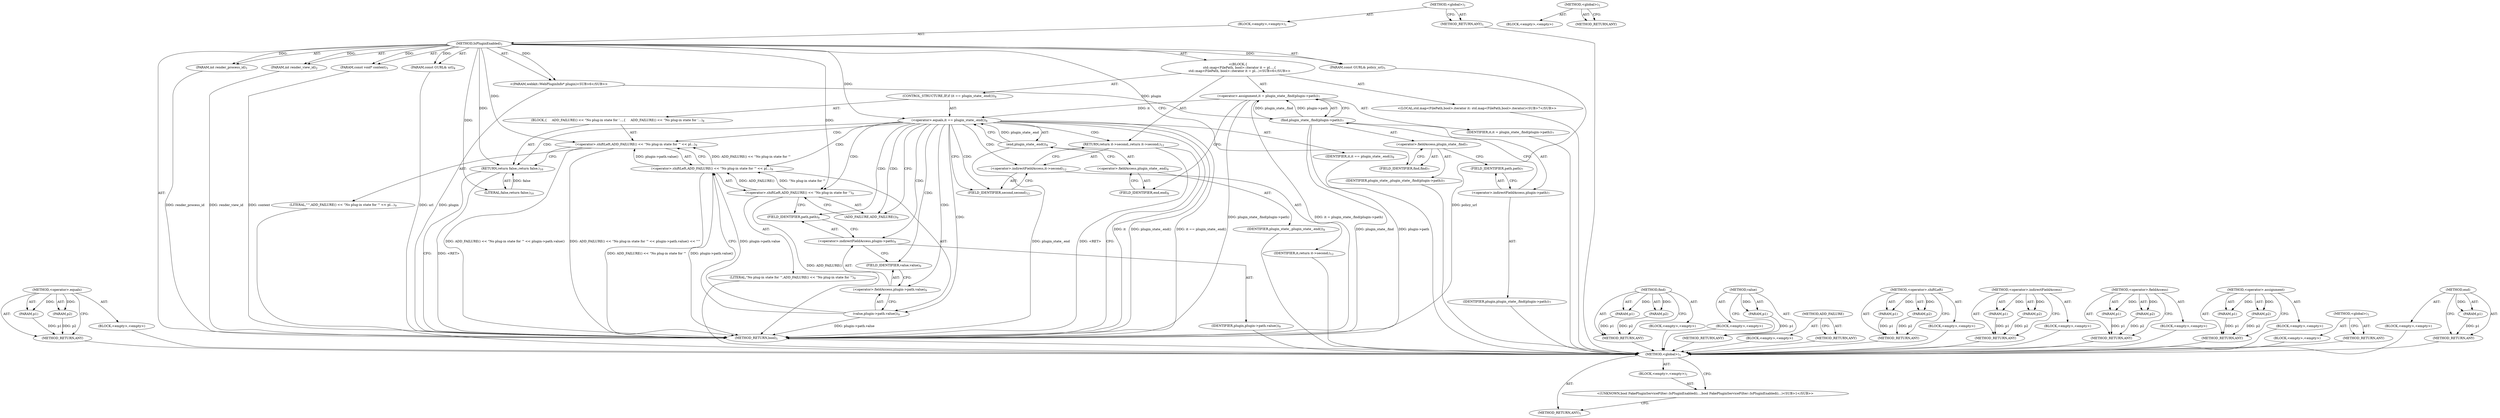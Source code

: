 digraph "&lt;global&gt;" {
vulnerable_103 [label=<(METHOD,&lt;operator&gt;.equals)>];
vulnerable_104 [label=<(PARAM,p1)>];
vulnerable_105 [label=<(PARAM,p2)>];
vulnerable_106 [label=<(BLOCK,&lt;empty&gt;,&lt;empty&gt;)>];
vulnerable_107 [label=<(METHOD_RETURN,ANY)>];
vulnerable_6 [label=<(METHOD,&lt;global&gt;)<SUB>1</SUB>>];
vulnerable_7 [label=<(BLOCK,&lt;empty&gt;,&lt;empty&gt;)<SUB>1</SUB>>];
vulnerable_8 [label=<(METHOD,IsPluginEnabled)<SUB>1</SUB>>];
vulnerable_9 [label=<(PARAM,int render_process_id)<SUB>1</SUB>>];
vulnerable_10 [label=<(PARAM,int render_view_id)<SUB>2</SUB>>];
vulnerable_11 [label=<(PARAM,const void* context)<SUB>3</SUB>>];
vulnerable_12 [label=<(PARAM,const GURL&amp; url)<SUB>4</SUB>>];
vulnerable_13 [label=<(PARAM,const GURL&amp; policy_url)<SUB>5</SUB>>];
vulnerable_14 [label="<(PARAM,webkit::WebPluginInfo* plugin)<SUB>6</SUB>>"];
vulnerable_15 [label="<(BLOCK,{
   std::map&lt;FilePath, bool&gt;::iterator it = pl...,{
   std::map&lt;FilePath, bool&gt;::iterator it = pl...)<SUB>6</SUB>>"];
vulnerable_16 [label="<(LOCAL,std.map&lt;FilePath,bool&gt;.iterator it: std.map&lt;FilePath,bool&gt;.iterator)<SUB>7</SUB>>"];
vulnerable_17 [label=<(&lt;operator&gt;.assignment,it = plugin_state_.find(plugin-&gt;path))<SUB>7</SUB>>];
vulnerable_18 [label=<(IDENTIFIER,it,it = plugin_state_.find(plugin-&gt;path))<SUB>7</SUB>>];
vulnerable_19 [label=<(find,plugin_state_.find(plugin-&gt;path))<SUB>7</SUB>>];
vulnerable_20 [label=<(&lt;operator&gt;.fieldAccess,plugin_state_.find)<SUB>7</SUB>>];
vulnerable_21 [label=<(IDENTIFIER,plugin_state_,plugin_state_.find(plugin-&gt;path))<SUB>7</SUB>>];
vulnerable_22 [label=<(FIELD_IDENTIFIER,find,find)<SUB>7</SUB>>];
vulnerable_23 [label=<(&lt;operator&gt;.indirectFieldAccess,plugin-&gt;path)<SUB>7</SUB>>];
vulnerable_24 [label=<(IDENTIFIER,plugin,plugin_state_.find(plugin-&gt;path))<SUB>7</SUB>>];
vulnerable_25 [label=<(FIELD_IDENTIFIER,path,path)<SUB>7</SUB>>];
vulnerable_26 [label=<(CONTROL_STRUCTURE,IF,if (it == plugin_state_.end()))<SUB>8</SUB>>];
vulnerable_27 [label=<(&lt;operator&gt;.equals,it == plugin_state_.end())<SUB>8</SUB>>];
vulnerable_28 [label=<(IDENTIFIER,it,it == plugin_state_.end())<SUB>8</SUB>>];
vulnerable_29 [label=<(end,plugin_state_.end())<SUB>8</SUB>>];
vulnerable_30 [label=<(&lt;operator&gt;.fieldAccess,plugin_state_.end)<SUB>8</SUB>>];
vulnerable_31 [label=<(IDENTIFIER,plugin_state_,plugin_state_.end())<SUB>8</SUB>>];
vulnerable_32 [label=<(FIELD_IDENTIFIER,end,end)<SUB>8</SUB>>];
vulnerable_33 [label=<(BLOCK,{
     ADD_FAILURE() &lt;&lt; &quot;No plug-in state for '...,{
     ADD_FAILURE() &lt;&lt; &quot;No plug-in state for '...)<SUB>8</SUB>>];
vulnerable_34 [label=<(&lt;operator&gt;.shiftLeft,ADD_FAILURE() &lt;&lt; &quot;No plug-in state for '&quot; &lt;&lt; pl...)<SUB>9</SUB>>];
vulnerable_35 [label=<(&lt;operator&gt;.shiftLeft,ADD_FAILURE() &lt;&lt; &quot;No plug-in state for '&quot; &lt;&lt; pl...)<SUB>9</SUB>>];
vulnerable_36 [label=<(&lt;operator&gt;.shiftLeft,ADD_FAILURE() &lt;&lt; &quot;No plug-in state for '&quot;)<SUB>9</SUB>>];
vulnerable_37 [label=<(ADD_FAILURE,ADD_FAILURE())<SUB>9</SUB>>];
vulnerable_38 [label=<(LITERAL,&quot;No plug-in state for '&quot;,ADD_FAILURE() &lt;&lt; &quot;No plug-in state for '&quot;)<SUB>9</SUB>>];
vulnerable_39 [label=<(value,plugin-&gt;path.value())<SUB>9</SUB>>];
vulnerable_40 [label=<(&lt;operator&gt;.fieldAccess,plugin-&gt;path.value)<SUB>9</SUB>>];
vulnerable_41 [label=<(&lt;operator&gt;.indirectFieldAccess,plugin-&gt;path)<SUB>9</SUB>>];
vulnerable_42 [label=<(IDENTIFIER,plugin,plugin-&gt;path.value())<SUB>9</SUB>>];
vulnerable_43 [label=<(FIELD_IDENTIFIER,path,path)<SUB>9</SUB>>];
vulnerable_44 [label=<(FIELD_IDENTIFIER,value,value)<SUB>9</SUB>>];
vulnerable_45 [label=<(LITERAL,&quot;'&quot;,ADD_FAILURE() &lt;&lt; &quot;No plug-in state for '&quot; &lt;&lt; pl...)<SUB>9</SUB>>];
vulnerable_46 [label=<(RETURN,return false;,return false;)<SUB>10</SUB>>];
vulnerable_47 [label=<(LITERAL,false,return false;)<SUB>10</SUB>>];
vulnerable_48 [label=<(RETURN,return it-&gt;second;,return it-&gt;second;)<SUB>12</SUB>>];
vulnerable_49 [label=<(&lt;operator&gt;.indirectFieldAccess,it-&gt;second)<SUB>12</SUB>>];
vulnerable_50 [label=<(IDENTIFIER,it,return it-&gt;second;)<SUB>12</SUB>>];
vulnerable_51 [label=<(FIELD_IDENTIFIER,second,second)<SUB>12</SUB>>];
vulnerable_52 [label=<(METHOD_RETURN,bool)<SUB>1</SUB>>];
vulnerable_54 [label=<(METHOD_RETURN,ANY)<SUB>1</SUB>>];
vulnerable_88 [label=<(METHOD,find)>];
vulnerable_89 [label=<(PARAM,p1)>];
vulnerable_90 [label=<(PARAM,p2)>];
vulnerable_91 [label=<(BLOCK,&lt;empty&gt;,&lt;empty&gt;)>];
vulnerable_92 [label=<(METHOD_RETURN,ANY)>];
vulnerable_120 [label=<(METHOD,value)>];
vulnerable_121 [label=<(PARAM,p1)>];
vulnerable_122 [label=<(BLOCK,&lt;empty&gt;,&lt;empty&gt;)>];
vulnerable_123 [label=<(METHOD_RETURN,ANY)>];
vulnerable_117 [label=<(METHOD,ADD_FAILURE)>];
vulnerable_118 [label=<(BLOCK,&lt;empty&gt;,&lt;empty&gt;)>];
vulnerable_119 [label=<(METHOD_RETURN,ANY)>];
vulnerable_112 [label=<(METHOD,&lt;operator&gt;.shiftLeft)>];
vulnerable_113 [label=<(PARAM,p1)>];
vulnerable_114 [label=<(PARAM,p2)>];
vulnerable_115 [label=<(BLOCK,&lt;empty&gt;,&lt;empty&gt;)>];
vulnerable_116 [label=<(METHOD_RETURN,ANY)>];
vulnerable_98 [label=<(METHOD,&lt;operator&gt;.indirectFieldAccess)>];
vulnerable_99 [label=<(PARAM,p1)>];
vulnerable_100 [label=<(PARAM,p2)>];
vulnerable_101 [label=<(BLOCK,&lt;empty&gt;,&lt;empty&gt;)>];
vulnerable_102 [label=<(METHOD_RETURN,ANY)>];
vulnerable_93 [label=<(METHOD,&lt;operator&gt;.fieldAccess)>];
vulnerable_94 [label=<(PARAM,p1)>];
vulnerable_95 [label=<(PARAM,p2)>];
vulnerable_96 [label=<(BLOCK,&lt;empty&gt;,&lt;empty&gt;)>];
vulnerable_97 [label=<(METHOD_RETURN,ANY)>];
vulnerable_83 [label=<(METHOD,&lt;operator&gt;.assignment)>];
vulnerable_84 [label=<(PARAM,p1)>];
vulnerable_85 [label=<(PARAM,p2)>];
vulnerable_86 [label=<(BLOCK,&lt;empty&gt;,&lt;empty&gt;)>];
vulnerable_87 [label=<(METHOD_RETURN,ANY)>];
vulnerable_77 [label=<(METHOD,&lt;global&gt;)<SUB>1</SUB>>];
vulnerable_78 [label=<(BLOCK,&lt;empty&gt;,&lt;empty&gt;)>];
vulnerable_79 [label=<(METHOD_RETURN,ANY)>];
vulnerable_108 [label=<(METHOD,end)>];
vulnerable_109 [label=<(PARAM,p1)>];
vulnerable_110 [label=<(BLOCK,&lt;empty&gt;,&lt;empty&gt;)>];
vulnerable_111 [label=<(METHOD_RETURN,ANY)>];
fixed_6 [label=<(METHOD,&lt;global&gt;)<SUB>1</SUB>>];
fixed_7 [label=<(BLOCK,&lt;empty&gt;,&lt;empty&gt;)<SUB>1</SUB>>];
fixed_8 [label="<(UNKNOWN,bool FakePluginServiceFilter::IsPluginEnabled(i...,bool FakePluginServiceFilter::IsPluginEnabled(i...)<SUB>1</SUB>>"];
fixed_9 [label=<(METHOD_RETURN,ANY)<SUB>1</SUB>>];
fixed_14 [label=<(METHOD,&lt;global&gt;)<SUB>1</SUB>>];
fixed_15 [label=<(BLOCK,&lt;empty&gt;,&lt;empty&gt;)>];
fixed_16 [label=<(METHOD_RETURN,ANY)>];
vulnerable_103 -> vulnerable_104  [key=0, label="AST: "];
vulnerable_103 -> vulnerable_104  [key=1, label="DDG: "];
vulnerable_103 -> vulnerable_106  [key=0, label="AST: "];
vulnerable_103 -> vulnerable_105  [key=0, label="AST: "];
vulnerable_103 -> vulnerable_105  [key=1, label="DDG: "];
vulnerable_103 -> vulnerable_107  [key=0, label="AST: "];
vulnerable_103 -> vulnerable_107  [key=1, label="CFG: "];
vulnerable_104 -> vulnerable_107  [key=0, label="DDG: p1"];
vulnerable_105 -> vulnerable_107  [key=0, label="DDG: p2"];
vulnerable_106 -> fixed_6  [key=0];
vulnerable_107 -> fixed_6  [key=0];
vulnerable_6 -> vulnerable_7  [key=0, label="AST: "];
vulnerable_6 -> vulnerable_54  [key=0, label="AST: "];
vulnerable_6 -> vulnerable_54  [key=1, label="CFG: "];
vulnerable_7 -> vulnerable_8  [key=0, label="AST: "];
vulnerable_8 -> vulnerable_9  [key=0, label="AST: "];
vulnerable_8 -> vulnerable_9  [key=1, label="DDG: "];
vulnerable_8 -> vulnerable_10  [key=0, label="AST: "];
vulnerable_8 -> vulnerable_10  [key=1, label="DDG: "];
vulnerable_8 -> vulnerable_11  [key=0, label="AST: "];
vulnerable_8 -> vulnerable_11  [key=1, label="DDG: "];
vulnerable_8 -> vulnerable_12  [key=0, label="AST: "];
vulnerable_8 -> vulnerable_12  [key=1, label="DDG: "];
vulnerable_8 -> vulnerable_13  [key=0, label="AST: "];
vulnerable_8 -> vulnerable_13  [key=1, label="DDG: "];
vulnerable_8 -> vulnerable_14  [key=0, label="AST: "];
vulnerable_8 -> vulnerable_14  [key=1, label="DDG: "];
vulnerable_8 -> vulnerable_15  [key=0, label="AST: "];
vulnerable_8 -> vulnerable_52  [key=0, label="AST: "];
vulnerable_8 -> vulnerable_22  [key=0, label="CFG: "];
vulnerable_8 -> vulnerable_27  [key=0, label="DDG: "];
vulnerable_8 -> vulnerable_46  [key=0, label="DDG: "];
vulnerable_8 -> vulnerable_34  [key=0, label="DDG: "];
vulnerable_8 -> vulnerable_47  [key=0, label="DDG: "];
vulnerable_8 -> vulnerable_36  [key=0, label="DDG: "];
vulnerable_9 -> vulnerable_52  [key=0, label="DDG: render_process_id"];
vulnerable_10 -> vulnerable_52  [key=0, label="DDG: render_view_id"];
vulnerable_11 -> vulnerable_52  [key=0, label="DDG: context"];
vulnerable_12 -> vulnerable_52  [key=0, label="DDG: url"];
vulnerable_13 -> vulnerable_52  [key=0, label="DDG: policy_url"];
vulnerable_14 -> vulnerable_52  [key=0, label="DDG: plugin"];
vulnerable_14 -> vulnerable_19  [key=0, label="DDG: plugin"];
vulnerable_15 -> vulnerable_16  [key=0, label="AST: "];
vulnerable_15 -> vulnerable_17  [key=0, label="AST: "];
vulnerable_15 -> vulnerable_26  [key=0, label="AST: "];
vulnerable_15 -> vulnerable_48  [key=0, label="AST: "];
vulnerable_16 -> fixed_6  [key=0];
vulnerable_17 -> vulnerable_18  [key=0, label="AST: "];
vulnerable_17 -> vulnerable_19  [key=0, label="AST: "];
vulnerable_17 -> vulnerable_32  [key=0, label="CFG: "];
vulnerable_17 -> vulnerable_52  [key=0, label="DDG: plugin_state_.find(plugin-&gt;path)"];
vulnerable_17 -> vulnerable_52  [key=1, label="DDG: it = plugin_state_.find(plugin-&gt;path)"];
vulnerable_17 -> vulnerable_27  [key=0, label="DDG: it"];
vulnerable_18 -> fixed_6  [key=0];
vulnerable_19 -> vulnerable_20  [key=0, label="AST: "];
vulnerable_19 -> vulnerable_23  [key=0, label="AST: "];
vulnerable_19 -> vulnerable_17  [key=0, label="CFG: "];
vulnerable_19 -> vulnerable_17  [key=1, label="DDG: plugin_state_.find"];
vulnerable_19 -> vulnerable_17  [key=2, label="DDG: plugin-&gt;path"];
vulnerable_19 -> vulnerable_52  [key=0, label="DDG: plugin_state_.find"];
vulnerable_19 -> vulnerable_52  [key=1, label="DDG: plugin-&gt;path"];
vulnerable_20 -> vulnerable_21  [key=0, label="AST: "];
vulnerable_20 -> vulnerable_22  [key=0, label="AST: "];
vulnerable_20 -> vulnerable_25  [key=0, label="CFG: "];
vulnerable_21 -> fixed_6  [key=0];
vulnerable_22 -> vulnerable_20  [key=0, label="CFG: "];
vulnerable_23 -> vulnerable_24  [key=0, label="AST: "];
vulnerable_23 -> vulnerable_25  [key=0, label="AST: "];
vulnerable_23 -> vulnerable_19  [key=0, label="CFG: "];
vulnerable_24 -> fixed_6  [key=0];
vulnerable_25 -> vulnerable_23  [key=0, label="CFG: "];
vulnerable_26 -> vulnerable_27  [key=0, label="AST: "];
vulnerable_26 -> vulnerable_33  [key=0, label="AST: "];
vulnerable_27 -> vulnerable_28  [key=0, label="AST: "];
vulnerable_27 -> vulnerable_29  [key=0, label="AST: "];
vulnerable_27 -> vulnerable_37  [key=0, label="CFG: "];
vulnerable_27 -> vulnerable_37  [key=1, label="CDG: "];
vulnerable_27 -> vulnerable_51  [key=0, label="CFG: "];
vulnerable_27 -> vulnerable_51  [key=1, label="CDG: "];
vulnerable_27 -> vulnerable_52  [key=0, label="DDG: it"];
vulnerable_27 -> vulnerable_52  [key=1, label="DDG: plugin_state_.end()"];
vulnerable_27 -> vulnerable_52  [key=2, label="DDG: it == plugin_state_.end()"];
vulnerable_27 -> vulnerable_40  [key=0, label="CDG: "];
vulnerable_27 -> vulnerable_34  [key=0, label="CDG: "];
vulnerable_27 -> vulnerable_48  [key=0, label="CDG: "];
vulnerable_27 -> vulnerable_49  [key=0, label="CDG: "];
vulnerable_27 -> vulnerable_36  [key=0, label="CDG: "];
vulnerable_27 -> vulnerable_44  [key=0, label="CDG: "];
vulnerable_27 -> vulnerable_35  [key=0, label="CDG: "];
vulnerable_27 -> vulnerable_46  [key=0, label="CDG: "];
vulnerable_27 -> vulnerable_41  [key=0, label="CDG: "];
vulnerable_27 -> vulnerable_39  [key=0, label="CDG: "];
vulnerable_27 -> vulnerable_43  [key=0, label="CDG: "];
vulnerable_28 -> fixed_6  [key=0];
vulnerable_29 -> vulnerable_30  [key=0, label="AST: "];
vulnerable_29 -> vulnerable_27  [key=0, label="CFG: "];
vulnerable_29 -> vulnerable_27  [key=1, label="DDG: plugin_state_.end"];
vulnerable_29 -> vulnerable_52  [key=0, label="DDG: plugin_state_.end"];
vulnerable_30 -> vulnerable_31  [key=0, label="AST: "];
vulnerable_30 -> vulnerable_32  [key=0, label="AST: "];
vulnerable_30 -> vulnerable_29  [key=0, label="CFG: "];
vulnerable_31 -> fixed_6  [key=0];
vulnerable_32 -> vulnerable_30  [key=0, label="CFG: "];
vulnerable_33 -> vulnerable_34  [key=0, label="AST: "];
vulnerable_33 -> vulnerable_46  [key=0, label="AST: "];
vulnerable_34 -> vulnerable_35  [key=0, label="AST: "];
vulnerable_34 -> vulnerable_45  [key=0, label="AST: "];
vulnerable_34 -> vulnerable_46  [key=0, label="CFG: "];
vulnerable_34 -> vulnerable_52  [key=0, label="DDG: ADD_FAILURE() &lt;&lt; &quot;No plug-in state for '&quot; &lt;&lt; plugin-&gt;path.value()"];
vulnerable_34 -> vulnerable_52  [key=1, label="DDG: ADD_FAILURE() &lt;&lt; &quot;No plug-in state for '&quot; &lt;&lt; plugin-&gt;path.value() &lt;&lt; &quot;'&quot;"];
vulnerable_35 -> vulnerable_36  [key=0, label="AST: "];
vulnerable_35 -> vulnerable_39  [key=0, label="AST: "];
vulnerable_35 -> vulnerable_34  [key=0, label="CFG: "];
vulnerable_35 -> vulnerable_34  [key=1, label="DDG: ADD_FAILURE() &lt;&lt; &quot;No plug-in state for '&quot;"];
vulnerable_35 -> vulnerable_34  [key=2, label="DDG: plugin-&gt;path.value()"];
vulnerable_35 -> vulnerable_52  [key=0, label="DDG: ADD_FAILURE() &lt;&lt; &quot;No plug-in state for '&quot;"];
vulnerable_35 -> vulnerable_52  [key=1, label="DDG: plugin-&gt;path.value()"];
vulnerable_36 -> vulnerable_37  [key=0, label="AST: "];
vulnerable_36 -> vulnerable_38  [key=0, label="AST: "];
vulnerable_36 -> vulnerable_43  [key=0, label="CFG: "];
vulnerable_36 -> vulnerable_52  [key=0, label="DDG: ADD_FAILURE()"];
vulnerable_36 -> vulnerable_35  [key=0, label="DDG: ADD_FAILURE()"];
vulnerable_36 -> vulnerable_35  [key=1, label="DDG: &quot;No plug-in state for '&quot;"];
vulnerable_37 -> vulnerable_36  [key=0, label="CFG: "];
vulnerable_38 -> fixed_6  [key=0];
vulnerable_39 -> vulnerable_40  [key=0, label="AST: "];
vulnerable_39 -> vulnerable_35  [key=0, label="CFG: "];
vulnerable_39 -> vulnerable_35  [key=1, label="DDG: plugin-&gt;path.value"];
vulnerable_39 -> vulnerable_52  [key=0, label="DDG: plugin-&gt;path.value"];
vulnerable_40 -> vulnerable_41  [key=0, label="AST: "];
vulnerable_40 -> vulnerable_44  [key=0, label="AST: "];
vulnerable_40 -> vulnerable_39  [key=0, label="CFG: "];
vulnerable_41 -> vulnerable_42  [key=0, label="AST: "];
vulnerable_41 -> vulnerable_43  [key=0, label="AST: "];
vulnerable_41 -> vulnerable_44  [key=0, label="CFG: "];
vulnerable_42 -> fixed_6  [key=0];
vulnerable_43 -> vulnerable_41  [key=0, label="CFG: "];
vulnerable_44 -> vulnerable_40  [key=0, label="CFG: "];
vulnerable_45 -> fixed_6  [key=0];
vulnerable_46 -> vulnerable_47  [key=0, label="AST: "];
vulnerable_46 -> vulnerable_52  [key=0, label="CFG: "];
vulnerable_46 -> vulnerable_52  [key=1, label="DDG: &lt;RET&gt;"];
vulnerable_47 -> vulnerable_46  [key=0, label="DDG: false"];
vulnerable_48 -> vulnerable_49  [key=0, label="AST: "];
vulnerable_48 -> vulnerable_52  [key=0, label="CFG: "];
vulnerable_48 -> vulnerable_52  [key=1, label="DDG: &lt;RET&gt;"];
vulnerable_49 -> vulnerable_50  [key=0, label="AST: "];
vulnerable_49 -> vulnerable_51  [key=0, label="AST: "];
vulnerable_49 -> vulnerable_48  [key=0, label="CFG: "];
vulnerable_50 -> fixed_6  [key=0];
vulnerable_51 -> vulnerable_49  [key=0, label="CFG: "];
vulnerable_52 -> fixed_6  [key=0];
vulnerable_54 -> fixed_6  [key=0];
vulnerable_88 -> vulnerable_89  [key=0, label="AST: "];
vulnerable_88 -> vulnerable_89  [key=1, label="DDG: "];
vulnerable_88 -> vulnerable_91  [key=0, label="AST: "];
vulnerable_88 -> vulnerable_90  [key=0, label="AST: "];
vulnerable_88 -> vulnerable_90  [key=1, label="DDG: "];
vulnerable_88 -> vulnerable_92  [key=0, label="AST: "];
vulnerable_88 -> vulnerable_92  [key=1, label="CFG: "];
vulnerable_89 -> vulnerable_92  [key=0, label="DDG: p1"];
vulnerable_90 -> vulnerable_92  [key=0, label="DDG: p2"];
vulnerable_91 -> fixed_6  [key=0];
vulnerable_92 -> fixed_6  [key=0];
vulnerable_120 -> vulnerable_121  [key=0, label="AST: "];
vulnerable_120 -> vulnerable_121  [key=1, label="DDG: "];
vulnerable_120 -> vulnerable_122  [key=0, label="AST: "];
vulnerable_120 -> vulnerable_123  [key=0, label="AST: "];
vulnerable_120 -> vulnerable_123  [key=1, label="CFG: "];
vulnerable_121 -> vulnerable_123  [key=0, label="DDG: p1"];
vulnerable_122 -> fixed_6  [key=0];
vulnerable_123 -> fixed_6  [key=0];
vulnerable_117 -> vulnerable_118  [key=0, label="AST: "];
vulnerable_117 -> vulnerable_119  [key=0, label="AST: "];
vulnerable_117 -> vulnerable_119  [key=1, label="CFG: "];
vulnerable_118 -> fixed_6  [key=0];
vulnerable_119 -> fixed_6  [key=0];
vulnerable_112 -> vulnerable_113  [key=0, label="AST: "];
vulnerable_112 -> vulnerable_113  [key=1, label="DDG: "];
vulnerable_112 -> vulnerable_115  [key=0, label="AST: "];
vulnerable_112 -> vulnerable_114  [key=0, label="AST: "];
vulnerable_112 -> vulnerable_114  [key=1, label="DDG: "];
vulnerable_112 -> vulnerable_116  [key=0, label="AST: "];
vulnerable_112 -> vulnerable_116  [key=1, label="CFG: "];
vulnerable_113 -> vulnerable_116  [key=0, label="DDG: p1"];
vulnerable_114 -> vulnerable_116  [key=0, label="DDG: p2"];
vulnerable_115 -> fixed_6  [key=0];
vulnerable_116 -> fixed_6  [key=0];
vulnerable_98 -> vulnerable_99  [key=0, label="AST: "];
vulnerable_98 -> vulnerable_99  [key=1, label="DDG: "];
vulnerable_98 -> vulnerable_101  [key=0, label="AST: "];
vulnerable_98 -> vulnerable_100  [key=0, label="AST: "];
vulnerable_98 -> vulnerable_100  [key=1, label="DDG: "];
vulnerable_98 -> vulnerable_102  [key=0, label="AST: "];
vulnerable_98 -> vulnerable_102  [key=1, label="CFG: "];
vulnerable_99 -> vulnerable_102  [key=0, label="DDG: p1"];
vulnerable_100 -> vulnerable_102  [key=0, label="DDG: p2"];
vulnerable_101 -> fixed_6  [key=0];
vulnerable_102 -> fixed_6  [key=0];
vulnerable_93 -> vulnerable_94  [key=0, label="AST: "];
vulnerable_93 -> vulnerable_94  [key=1, label="DDG: "];
vulnerable_93 -> vulnerable_96  [key=0, label="AST: "];
vulnerable_93 -> vulnerable_95  [key=0, label="AST: "];
vulnerable_93 -> vulnerable_95  [key=1, label="DDG: "];
vulnerable_93 -> vulnerable_97  [key=0, label="AST: "];
vulnerable_93 -> vulnerable_97  [key=1, label="CFG: "];
vulnerable_94 -> vulnerable_97  [key=0, label="DDG: p1"];
vulnerable_95 -> vulnerable_97  [key=0, label="DDG: p2"];
vulnerable_96 -> fixed_6  [key=0];
vulnerable_97 -> fixed_6  [key=0];
vulnerable_83 -> vulnerable_84  [key=0, label="AST: "];
vulnerable_83 -> vulnerable_84  [key=1, label="DDG: "];
vulnerable_83 -> vulnerable_86  [key=0, label="AST: "];
vulnerable_83 -> vulnerable_85  [key=0, label="AST: "];
vulnerable_83 -> vulnerable_85  [key=1, label="DDG: "];
vulnerable_83 -> vulnerable_87  [key=0, label="AST: "];
vulnerable_83 -> vulnerable_87  [key=1, label="CFG: "];
vulnerable_84 -> vulnerable_87  [key=0, label="DDG: p1"];
vulnerable_85 -> vulnerable_87  [key=0, label="DDG: p2"];
vulnerable_86 -> fixed_6  [key=0];
vulnerable_87 -> fixed_6  [key=0];
vulnerable_77 -> vulnerable_78  [key=0, label="AST: "];
vulnerable_77 -> vulnerable_79  [key=0, label="AST: "];
vulnerable_77 -> vulnerable_79  [key=1, label="CFG: "];
vulnerable_78 -> fixed_6  [key=0];
vulnerable_79 -> fixed_6  [key=0];
vulnerable_108 -> vulnerable_109  [key=0, label="AST: "];
vulnerable_108 -> vulnerable_109  [key=1, label="DDG: "];
vulnerable_108 -> vulnerable_110  [key=0, label="AST: "];
vulnerable_108 -> vulnerable_111  [key=0, label="AST: "];
vulnerable_108 -> vulnerable_111  [key=1, label="CFG: "];
vulnerable_109 -> vulnerable_111  [key=0, label="DDG: p1"];
vulnerable_110 -> fixed_6  [key=0];
vulnerable_111 -> fixed_6  [key=0];
fixed_6 -> fixed_7  [key=0, label="AST: "];
fixed_6 -> fixed_9  [key=0, label="AST: "];
fixed_6 -> fixed_8  [key=0, label="CFG: "];
fixed_7 -> fixed_8  [key=0, label="AST: "];
fixed_8 -> fixed_9  [key=0, label="CFG: "];
fixed_14 -> fixed_15  [key=0, label="AST: "];
fixed_14 -> fixed_16  [key=0, label="AST: "];
fixed_14 -> fixed_16  [key=1, label="CFG: "];
}
